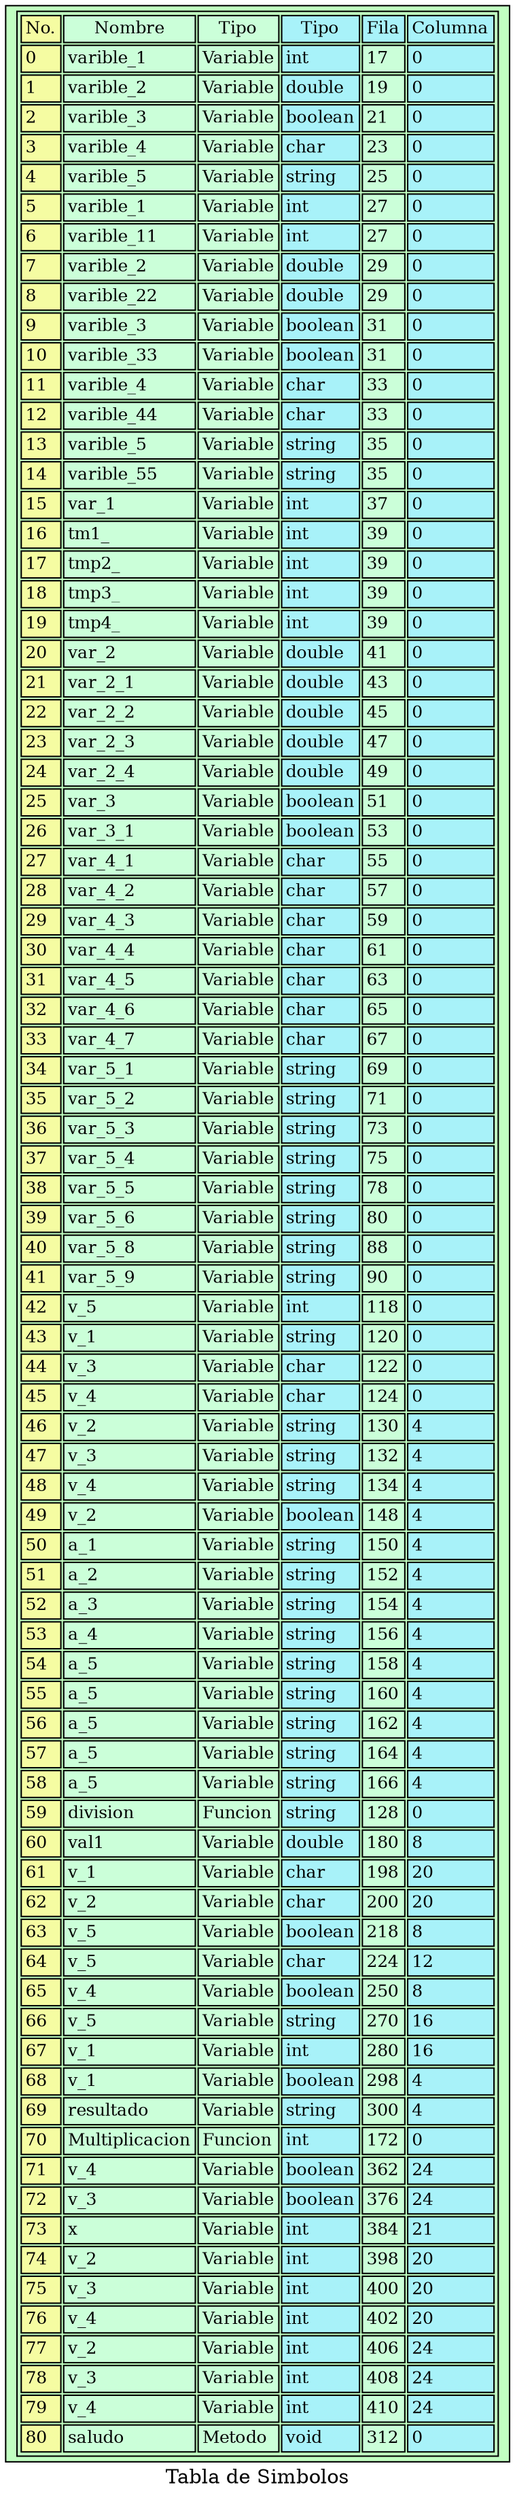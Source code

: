 digraph G {
graph[dpi = 200]
node[shape=box fontsize=12 fillcolor="darkseagreen1" style="filled"];
label="Tabla de Simbolos";
nodo [ label = <
<table border="1">
<tr>
<td align="text" bgcolor="#f5fca2">No.</td>
<td align="text" bgcolor="#cbffd9">Nombre</td>
<td align="text" bgcolor="#cbffd9">Tipo</td>
<td align="text" bgcolor="#a8f2f9">Tipo</td>
<td align="text" bgcolor="#a8f2f9">Fila</td>
<td align="text" bgcolor="#a8f2f9">Columna</td>
</tr><tr>
<td align="text" bgcolor="#f5fca2">0<br align="left"/></td><td align="text" bgcolor="#cbffd9">varible_1<br align="left"/></td><td align="text" bgcolor="#cbffd9">Variable<br align="left"/></td><td align="text" bgcolor="#a8f2f9">int<br align="left"/></td><td align="text" bgcolor="#cbffd9">17<br align="left"/></td><td align="text" bgcolor="#a8f2f9">0<br align="left"/></td></tr><tr>
<td align="text" bgcolor="#f5fca2">1<br align="left"/></td><td align="text" bgcolor="#cbffd9">varible_2<br align="left"/></td><td align="text" bgcolor="#cbffd9">Variable<br align="left"/></td><td align="text" bgcolor="#a8f2f9">double<br align="left"/></td><td align="text" bgcolor="#cbffd9">19<br align="left"/></td><td align="text" bgcolor="#a8f2f9">0<br align="left"/></td></tr><tr>
<td align="text" bgcolor="#f5fca2">2<br align="left"/></td><td align="text" bgcolor="#cbffd9">varible_3<br align="left"/></td><td align="text" bgcolor="#cbffd9">Variable<br align="left"/></td><td align="text" bgcolor="#a8f2f9">boolean<br align="left"/></td><td align="text" bgcolor="#cbffd9">21<br align="left"/></td><td align="text" bgcolor="#a8f2f9">0<br align="left"/></td></tr><tr>
<td align="text" bgcolor="#f5fca2">3<br align="left"/></td><td align="text" bgcolor="#cbffd9">varible_4<br align="left"/></td><td align="text" bgcolor="#cbffd9">Variable<br align="left"/></td><td align="text" bgcolor="#a8f2f9">char<br align="left"/></td><td align="text" bgcolor="#cbffd9">23<br align="left"/></td><td align="text" bgcolor="#a8f2f9">0<br align="left"/></td></tr><tr>
<td align="text" bgcolor="#f5fca2">4<br align="left"/></td><td align="text" bgcolor="#cbffd9">varible_5<br align="left"/></td><td align="text" bgcolor="#cbffd9">Variable<br align="left"/></td><td align="text" bgcolor="#a8f2f9">string<br align="left"/></td><td align="text" bgcolor="#cbffd9">25<br align="left"/></td><td align="text" bgcolor="#a8f2f9">0<br align="left"/></td></tr><tr>
<td align="text" bgcolor="#f5fca2">5<br align="left"/></td><td align="text" bgcolor="#cbffd9">varible_1<br align="left"/></td><td align="text" bgcolor="#cbffd9">Variable<br align="left"/></td><td align="text" bgcolor="#a8f2f9">int<br align="left"/></td><td align="text" bgcolor="#cbffd9">27<br align="left"/></td><td align="text" bgcolor="#a8f2f9">0<br align="left"/></td></tr><tr>
<td align="text" bgcolor="#f5fca2">6<br align="left"/></td><td align="text" bgcolor="#cbffd9">varible_11<br align="left"/></td><td align="text" bgcolor="#cbffd9">Variable<br align="left"/></td><td align="text" bgcolor="#a8f2f9">int<br align="left"/></td><td align="text" bgcolor="#cbffd9">27<br align="left"/></td><td align="text" bgcolor="#a8f2f9">0<br align="left"/></td></tr><tr>
<td align="text" bgcolor="#f5fca2">7<br align="left"/></td><td align="text" bgcolor="#cbffd9">varible_2<br align="left"/></td><td align="text" bgcolor="#cbffd9">Variable<br align="left"/></td><td align="text" bgcolor="#a8f2f9">double<br align="left"/></td><td align="text" bgcolor="#cbffd9">29<br align="left"/></td><td align="text" bgcolor="#a8f2f9">0<br align="left"/></td></tr><tr>
<td align="text" bgcolor="#f5fca2">8<br align="left"/></td><td align="text" bgcolor="#cbffd9">varible_22<br align="left"/></td><td align="text" bgcolor="#cbffd9">Variable<br align="left"/></td><td align="text" bgcolor="#a8f2f9">double<br align="left"/></td><td align="text" bgcolor="#cbffd9">29<br align="left"/></td><td align="text" bgcolor="#a8f2f9">0<br align="left"/></td></tr><tr>
<td align="text" bgcolor="#f5fca2">9<br align="left"/></td><td align="text" bgcolor="#cbffd9">varible_3<br align="left"/></td><td align="text" bgcolor="#cbffd9">Variable<br align="left"/></td><td align="text" bgcolor="#a8f2f9">boolean<br align="left"/></td><td align="text" bgcolor="#cbffd9">31<br align="left"/></td><td align="text" bgcolor="#a8f2f9">0<br align="left"/></td></tr><tr>
<td align="text" bgcolor="#f5fca2">10<br align="left"/></td><td align="text" bgcolor="#cbffd9">varible_33<br align="left"/></td><td align="text" bgcolor="#cbffd9">Variable<br align="left"/></td><td align="text" bgcolor="#a8f2f9">boolean<br align="left"/></td><td align="text" bgcolor="#cbffd9">31<br align="left"/></td><td align="text" bgcolor="#a8f2f9">0<br align="left"/></td></tr><tr>
<td align="text" bgcolor="#f5fca2">11<br align="left"/></td><td align="text" bgcolor="#cbffd9">varible_4<br align="left"/></td><td align="text" bgcolor="#cbffd9">Variable<br align="left"/></td><td align="text" bgcolor="#a8f2f9">char<br align="left"/></td><td align="text" bgcolor="#cbffd9">33<br align="left"/></td><td align="text" bgcolor="#a8f2f9">0<br align="left"/></td></tr><tr>
<td align="text" bgcolor="#f5fca2">12<br align="left"/></td><td align="text" bgcolor="#cbffd9">varible_44<br align="left"/></td><td align="text" bgcolor="#cbffd9">Variable<br align="left"/></td><td align="text" bgcolor="#a8f2f9">char<br align="left"/></td><td align="text" bgcolor="#cbffd9">33<br align="left"/></td><td align="text" bgcolor="#a8f2f9">0<br align="left"/></td></tr><tr>
<td align="text" bgcolor="#f5fca2">13<br align="left"/></td><td align="text" bgcolor="#cbffd9">varible_5<br align="left"/></td><td align="text" bgcolor="#cbffd9">Variable<br align="left"/></td><td align="text" bgcolor="#a8f2f9">string<br align="left"/></td><td align="text" bgcolor="#cbffd9">35<br align="left"/></td><td align="text" bgcolor="#a8f2f9">0<br align="left"/></td></tr><tr>
<td align="text" bgcolor="#f5fca2">14<br align="left"/></td><td align="text" bgcolor="#cbffd9">varible_55<br align="left"/></td><td align="text" bgcolor="#cbffd9">Variable<br align="left"/></td><td align="text" bgcolor="#a8f2f9">string<br align="left"/></td><td align="text" bgcolor="#cbffd9">35<br align="left"/></td><td align="text" bgcolor="#a8f2f9">0<br align="left"/></td></tr><tr>
<td align="text" bgcolor="#f5fca2">15<br align="left"/></td><td align="text" bgcolor="#cbffd9">var_1<br align="left"/></td><td align="text" bgcolor="#cbffd9">Variable<br align="left"/></td><td align="text" bgcolor="#a8f2f9">int<br align="left"/></td><td align="text" bgcolor="#cbffd9">37<br align="left"/></td><td align="text" bgcolor="#a8f2f9">0<br align="left"/></td></tr><tr>
<td align="text" bgcolor="#f5fca2">16<br align="left"/></td><td align="text" bgcolor="#cbffd9">tm1_<br align="left"/></td><td align="text" bgcolor="#cbffd9">Variable<br align="left"/></td><td align="text" bgcolor="#a8f2f9">int<br align="left"/></td><td align="text" bgcolor="#cbffd9">39<br align="left"/></td><td align="text" bgcolor="#a8f2f9">0<br align="left"/></td></tr><tr>
<td align="text" bgcolor="#f5fca2">17<br align="left"/></td><td align="text" bgcolor="#cbffd9">tmp2_<br align="left"/></td><td align="text" bgcolor="#cbffd9">Variable<br align="left"/></td><td align="text" bgcolor="#a8f2f9">int<br align="left"/></td><td align="text" bgcolor="#cbffd9">39<br align="left"/></td><td align="text" bgcolor="#a8f2f9">0<br align="left"/></td></tr><tr>
<td align="text" bgcolor="#f5fca2">18<br align="left"/></td><td align="text" bgcolor="#cbffd9">tmp3_<br align="left"/></td><td align="text" bgcolor="#cbffd9">Variable<br align="left"/></td><td align="text" bgcolor="#a8f2f9">int<br align="left"/></td><td align="text" bgcolor="#cbffd9">39<br align="left"/></td><td align="text" bgcolor="#a8f2f9">0<br align="left"/></td></tr><tr>
<td align="text" bgcolor="#f5fca2">19<br align="left"/></td><td align="text" bgcolor="#cbffd9">tmp4_<br align="left"/></td><td align="text" bgcolor="#cbffd9">Variable<br align="left"/></td><td align="text" bgcolor="#a8f2f9">int<br align="left"/></td><td align="text" bgcolor="#cbffd9">39<br align="left"/></td><td align="text" bgcolor="#a8f2f9">0<br align="left"/></td></tr><tr>
<td align="text" bgcolor="#f5fca2">20<br align="left"/></td><td align="text" bgcolor="#cbffd9">var_2<br align="left"/></td><td align="text" bgcolor="#cbffd9">Variable<br align="left"/></td><td align="text" bgcolor="#a8f2f9">double<br align="left"/></td><td align="text" bgcolor="#cbffd9">41<br align="left"/></td><td align="text" bgcolor="#a8f2f9">0<br align="left"/></td></tr><tr>
<td align="text" bgcolor="#f5fca2">21<br align="left"/></td><td align="text" bgcolor="#cbffd9">var_2_1<br align="left"/></td><td align="text" bgcolor="#cbffd9">Variable<br align="left"/></td><td align="text" bgcolor="#a8f2f9">double<br align="left"/></td><td align="text" bgcolor="#cbffd9">43<br align="left"/></td><td align="text" bgcolor="#a8f2f9">0<br align="left"/></td></tr><tr>
<td align="text" bgcolor="#f5fca2">22<br align="left"/></td><td align="text" bgcolor="#cbffd9">var_2_2<br align="left"/></td><td align="text" bgcolor="#cbffd9">Variable<br align="left"/></td><td align="text" bgcolor="#a8f2f9">double<br align="left"/></td><td align="text" bgcolor="#cbffd9">45<br align="left"/></td><td align="text" bgcolor="#a8f2f9">0<br align="left"/></td></tr><tr>
<td align="text" bgcolor="#f5fca2">23<br align="left"/></td><td align="text" bgcolor="#cbffd9">var_2_3<br align="left"/></td><td align="text" bgcolor="#cbffd9">Variable<br align="left"/></td><td align="text" bgcolor="#a8f2f9">double<br align="left"/></td><td align="text" bgcolor="#cbffd9">47<br align="left"/></td><td align="text" bgcolor="#a8f2f9">0<br align="left"/></td></tr><tr>
<td align="text" bgcolor="#f5fca2">24<br align="left"/></td><td align="text" bgcolor="#cbffd9">var_2_4<br align="left"/></td><td align="text" bgcolor="#cbffd9">Variable<br align="left"/></td><td align="text" bgcolor="#a8f2f9">double<br align="left"/></td><td align="text" bgcolor="#cbffd9">49<br align="left"/></td><td align="text" bgcolor="#a8f2f9">0<br align="left"/></td></tr><tr>
<td align="text" bgcolor="#f5fca2">25<br align="left"/></td><td align="text" bgcolor="#cbffd9">var_3<br align="left"/></td><td align="text" bgcolor="#cbffd9">Variable<br align="left"/></td><td align="text" bgcolor="#a8f2f9">boolean<br align="left"/></td><td align="text" bgcolor="#cbffd9">51<br align="left"/></td><td align="text" bgcolor="#a8f2f9">0<br align="left"/></td></tr><tr>
<td align="text" bgcolor="#f5fca2">26<br align="left"/></td><td align="text" bgcolor="#cbffd9">var_3_1<br align="left"/></td><td align="text" bgcolor="#cbffd9">Variable<br align="left"/></td><td align="text" bgcolor="#a8f2f9">boolean<br align="left"/></td><td align="text" bgcolor="#cbffd9">53<br align="left"/></td><td align="text" bgcolor="#a8f2f9">0<br align="left"/></td></tr><tr>
<td align="text" bgcolor="#f5fca2">27<br align="left"/></td><td align="text" bgcolor="#cbffd9">var_4_1<br align="left"/></td><td align="text" bgcolor="#cbffd9">Variable<br align="left"/></td><td align="text" bgcolor="#a8f2f9">char<br align="left"/></td><td align="text" bgcolor="#cbffd9">55<br align="left"/></td><td align="text" bgcolor="#a8f2f9">0<br align="left"/></td></tr><tr>
<td align="text" bgcolor="#f5fca2">28<br align="left"/></td><td align="text" bgcolor="#cbffd9">var_4_2<br align="left"/></td><td align="text" bgcolor="#cbffd9">Variable<br align="left"/></td><td align="text" bgcolor="#a8f2f9">char<br align="left"/></td><td align="text" bgcolor="#cbffd9">57<br align="left"/></td><td align="text" bgcolor="#a8f2f9">0<br align="left"/></td></tr><tr>
<td align="text" bgcolor="#f5fca2">29<br align="left"/></td><td align="text" bgcolor="#cbffd9">var_4_3<br align="left"/></td><td align="text" bgcolor="#cbffd9">Variable<br align="left"/></td><td align="text" bgcolor="#a8f2f9">char<br align="left"/></td><td align="text" bgcolor="#cbffd9">59<br align="left"/></td><td align="text" bgcolor="#a8f2f9">0<br align="left"/></td></tr><tr>
<td align="text" bgcolor="#f5fca2">30<br align="left"/></td><td align="text" bgcolor="#cbffd9">var_4_4<br align="left"/></td><td align="text" bgcolor="#cbffd9">Variable<br align="left"/></td><td align="text" bgcolor="#a8f2f9">char<br align="left"/></td><td align="text" bgcolor="#cbffd9">61<br align="left"/></td><td align="text" bgcolor="#a8f2f9">0<br align="left"/></td></tr><tr>
<td align="text" bgcolor="#f5fca2">31<br align="left"/></td><td align="text" bgcolor="#cbffd9">var_4_5<br align="left"/></td><td align="text" bgcolor="#cbffd9">Variable<br align="left"/></td><td align="text" bgcolor="#a8f2f9">char<br align="left"/></td><td align="text" bgcolor="#cbffd9">63<br align="left"/></td><td align="text" bgcolor="#a8f2f9">0<br align="left"/></td></tr><tr>
<td align="text" bgcolor="#f5fca2">32<br align="left"/></td><td align="text" bgcolor="#cbffd9">var_4_6<br align="left"/></td><td align="text" bgcolor="#cbffd9">Variable<br align="left"/></td><td align="text" bgcolor="#a8f2f9">char<br align="left"/></td><td align="text" bgcolor="#cbffd9">65<br align="left"/></td><td align="text" bgcolor="#a8f2f9">0<br align="left"/></td></tr><tr>
<td align="text" bgcolor="#f5fca2">33<br align="left"/></td><td align="text" bgcolor="#cbffd9">var_4_7<br align="left"/></td><td align="text" bgcolor="#cbffd9">Variable<br align="left"/></td><td align="text" bgcolor="#a8f2f9">char<br align="left"/></td><td align="text" bgcolor="#cbffd9">67<br align="left"/></td><td align="text" bgcolor="#a8f2f9">0<br align="left"/></td></tr><tr>
<td align="text" bgcolor="#f5fca2">34<br align="left"/></td><td align="text" bgcolor="#cbffd9">var_5_1<br align="left"/></td><td align="text" bgcolor="#cbffd9">Variable<br align="left"/></td><td align="text" bgcolor="#a8f2f9">string<br align="left"/></td><td align="text" bgcolor="#cbffd9">69<br align="left"/></td><td align="text" bgcolor="#a8f2f9">0<br align="left"/></td></tr><tr>
<td align="text" bgcolor="#f5fca2">35<br align="left"/></td><td align="text" bgcolor="#cbffd9">var_5_2<br align="left"/></td><td align="text" bgcolor="#cbffd9">Variable<br align="left"/></td><td align="text" bgcolor="#a8f2f9">string<br align="left"/></td><td align="text" bgcolor="#cbffd9">71<br align="left"/></td><td align="text" bgcolor="#a8f2f9">0<br align="left"/></td></tr><tr>
<td align="text" bgcolor="#f5fca2">36<br align="left"/></td><td align="text" bgcolor="#cbffd9">var_5_3<br align="left"/></td><td align="text" bgcolor="#cbffd9">Variable<br align="left"/></td><td align="text" bgcolor="#a8f2f9">string<br align="left"/></td><td align="text" bgcolor="#cbffd9">73<br align="left"/></td><td align="text" bgcolor="#a8f2f9">0<br align="left"/></td></tr><tr>
<td align="text" bgcolor="#f5fca2">37<br align="left"/></td><td align="text" bgcolor="#cbffd9">var_5_4<br align="left"/></td><td align="text" bgcolor="#cbffd9">Variable<br align="left"/></td><td align="text" bgcolor="#a8f2f9">string<br align="left"/></td><td align="text" bgcolor="#cbffd9">75<br align="left"/></td><td align="text" bgcolor="#a8f2f9">0<br align="left"/></td></tr><tr>
<td align="text" bgcolor="#f5fca2">38<br align="left"/></td><td align="text" bgcolor="#cbffd9">var_5_5<br align="left"/></td><td align="text" bgcolor="#cbffd9">Variable<br align="left"/></td><td align="text" bgcolor="#a8f2f9">string<br align="left"/></td><td align="text" bgcolor="#cbffd9">78<br align="left"/></td><td align="text" bgcolor="#a8f2f9">0<br align="left"/></td></tr><tr>
<td align="text" bgcolor="#f5fca2">39<br align="left"/></td><td align="text" bgcolor="#cbffd9">var_5_6<br align="left"/></td><td align="text" bgcolor="#cbffd9">Variable<br align="left"/></td><td align="text" bgcolor="#a8f2f9">string<br align="left"/></td><td align="text" bgcolor="#cbffd9">80<br align="left"/></td><td align="text" bgcolor="#a8f2f9">0<br align="left"/></td></tr><tr>
<td align="text" bgcolor="#f5fca2">40<br align="left"/></td><td align="text" bgcolor="#cbffd9">var_5_8<br align="left"/></td><td align="text" bgcolor="#cbffd9">Variable<br align="left"/></td><td align="text" bgcolor="#a8f2f9">string<br align="left"/></td><td align="text" bgcolor="#cbffd9">88<br align="left"/></td><td align="text" bgcolor="#a8f2f9">0<br align="left"/></td></tr><tr>
<td align="text" bgcolor="#f5fca2">41<br align="left"/></td><td align="text" bgcolor="#cbffd9">var_5_9<br align="left"/></td><td align="text" bgcolor="#cbffd9">Variable<br align="left"/></td><td align="text" bgcolor="#a8f2f9">string<br align="left"/></td><td align="text" bgcolor="#cbffd9">90<br align="left"/></td><td align="text" bgcolor="#a8f2f9">0<br align="left"/></td></tr><tr>
<td align="text" bgcolor="#f5fca2">42<br align="left"/></td><td align="text" bgcolor="#cbffd9">v_5<br align="left"/></td><td align="text" bgcolor="#cbffd9">Variable<br align="left"/></td><td align="text" bgcolor="#a8f2f9">int<br align="left"/></td><td align="text" bgcolor="#cbffd9">118<br align="left"/></td><td align="text" bgcolor="#a8f2f9">0<br align="left"/></td></tr><tr>
<td align="text" bgcolor="#f5fca2">43<br align="left"/></td><td align="text" bgcolor="#cbffd9">v_1<br align="left"/></td><td align="text" bgcolor="#cbffd9">Variable<br align="left"/></td><td align="text" bgcolor="#a8f2f9">string<br align="left"/></td><td align="text" bgcolor="#cbffd9">120<br align="left"/></td><td align="text" bgcolor="#a8f2f9">0<br align="left"/></td></tr><tr>
<td align="text" bgcolor="#f5fca2">44<br align="left"/></td><td align="text" bgcolor="#cbffd9">v_3<br align="left"/></td><td align="text" bgcolor="#cbffd9">Variable<br align="left"/></td><td align="text" bgcolor="#a8f2f9">char<br align="left"/></td><td align="text" bgcolor="#cbffd9">122<br align="left"/></td><td align="text" bgcolor="#a8f2f9">0<br align="left"/></td></tr><tr>
<td align="text" bgcolor="#f5fca2">45<br align="left"/></td><td align="text" bgcolor="#cbffd9">v_4<br align="left"/></td><td align="text" bgcolor="#cbffd9">Variable<br align="left"/></td><td align="text" bgcolor="#a8f2f9">char<br align="left"/></td><td align="text" bgcolor="#cbffd9">124<br align="left"/></td><td align="text" bgcolor="#a8f2f9">0<br align="left"/></td></tr><tr>
<td align="text" bgcolor="#f5fca2">46<br align="left"/></td><td align="text" bgcolor="#cbffd9">v_2<br align="left"/></td><td align="text" bgcolor="#cbffd9">Variable<br align="left"/></td><td align="text" bgcolor="#a8f2f9">string<br align="left"/></td><td align="text" bgcolor="#cbffd9">130<br align="left"/></td><td align="text" bgcolor="#a8f2f9">4<br align="left"/></td></tr><tr>
<td align="text" bgcolor="#f5fca2">47<br align="left"/></td><td align="text" bgcolor="#cbffd9">v_3<br align="left"/></td><td align="text" bgcolor="#cbffd9">Variable<br align="left"/></td><td align="text" bgcolor="#a8f2f9">string<br align="left"/></td><td align="text" bgcolor="#cbffd9">132<br align="left"/></td><td align="text" bgcolor="#a8f2f9">4<br align="left"/></td></tr><tr>
<td align="text" bgcolor="#f5fca2">48<br align="left"/></td><td align="text" bgcolor="#cbffd9">v_4<br align="left"/></td><td align="text" bgcolor="#cbffd9">Variable<br align="left"/></td><td align="text" bgcolor="#a8f2f9">string<br align="left"/></td><td align="text" bgcolor="#cbffd9">134<br align="left"/></td><td align="text" bgcolor="#a8f2f9">4<br align="left"/></td></tr><tr>
<td align="text" bgcolor="#f5fca2">49<br align="left"/></td><td align="text" bgcolor="#cbffd9">v_2<br align="left"/></td><td align="text" bgcolor="#cbffd9">Variable<br align="left"/></td><td align="text" bgcolor="#a8f2f9">boolean<br align="left"/></td><td align="text" bgcolor="#cbffd9">148<br align="left"/></td><td align="text" bgcolor="#a8f2f9">4<br align="left"/></td></tr><tr>
<td align="text" bgcolor="#f5fca2">50<br align="left"/></td><td align="text" bgcolor="#cbffd9">a_1<br align="left"/></td><td align="text" bgcolor="#cbffd9">Variable<br align="left"/></td><td align="text" bgcolor="#a8f2f9">string<br align="left"/></td><td align="text" bgcolor="#cbffd9">150<br align="left"/></td><td align="text" bgcolor="#a8f2f9">4<br align="left"/></td></tr><tr>
<td align="text" bgcolor="#f5fca2">51<br align="left"/></td><td align="text" bgcolor="#cbffd9">a_2<br align="left"/></td><td align="text" bgcolor="#cbffd9">Variable<br align="left"/></td><td align="text" bgcolor="#a8f2f9">string<br align="left"/></td><td align="text" bgcolor="#cbffd9">152<br align="left"/></td><td align="text" bgcolor="#a8f2f9">4<br align="left"/></td></tr><tr>
<td align="text" bgcolor="#f5fca2">52<br align="left"/></td><td align="text" bgcolor="#cbffd9">a_3<br align="left"/></td><td align="text" bgcolor="#cbffd9">Variable<br align="left"/></td><td align="text" bgcolor="#a8f2f9">string<br align="left"/></td><td align="text" bgcolor="#cbffd9">154<br align="left"/></td><td align="text" bgcolor="#a8f2f9">4<br align="left"/></td></tr><tr>
<td align="text" bgcolor="#f5fca2">53<br align="left"/></td><td align="text" bgcolor="#cbffd9">a_4<br align="left"/></td><td align="text" bgcolor="#cbffd9">Variable<br align="left"/></td><td align="text" bgcolor="#a8f2f9">string<br align="left"/></td><td align="text" bgcolor="#cbffd9">156<br align="left"/></td><td align="text" bgcolor="#a8f2f9">4<br align="left"/></td></tr><tr>
<td align="text" bgcolor="#f5fca2">54<br align="left"/></td><td align="text" bgcolor="#cbffd9">a_5<br align="left"/></td><td align="text" bgcolor="#cbffd9">Variable<br align="left"/></td><td align="text" bgcolor="#a8f2f9">string<br align="left"/></td><td align="text" bgcolor="#cbffd9">158<br align="left"/></td><td align="text" bgcolor="#a8f2f9">4<br align="left"/></td></tr><tr>
<td align="text" bgcolor="#f5fca2">55<br align="left"/></td><td align="text" bgcolor="#cbffd9">a_5<br align="left"/></td><td align="text" bgcolor="#cbffd9">Variable<br align="left"/></td><td align="text" bgcolor="#a8f2f9">string<br align="left"/></td><td align="text" bgcolor="#cbffd9">160<br align="left"/></td><td align="text" bgcolor="#a8f2f9">4<br align="left"/></td></tr><tr>
<td align="text" bgcolor="#f5fca2">56<br align="left"/></td><td align="text" bgcolor="#cbffd9">a_5<br align="left"/></td><td align="text" bgcolor="#cbffd9">Variable<br align="left"/></td><td align="text" bgcolor="#a8f2f9">string<br align="left"/></td><td align="text" bgcolor="#cbffd9">162<br align="left"/></td><td align="text" bgcolor="#a8f2f9">4<br align="left"/></td></tr><tr>
<td align="text" bgcolor="#f5fca2">57<br align="left"/></td><td align="text" bgcolor="#cbffd9">a_5<br align="left"/></td><td align="text" bgcolor="#cbffd9">Variable<br align="left"/></td><td align="text" bgcolor="#a8f2f9">string<br align="left"/></td><td align="text" bgcolor="#cbffd9">164<br align="left"/></td><td align="text" bgcolor="#a8f2f9">4<br align="left"/></td></tr><tr>
<td align="text" bgcolor="#f5fca2">58<br align="left"/></td><td align="text" bgcolor="#cbffd9">a_5<br align="left"/></td><td align="text" bgcolor="#cbffd9">Variable<br align="left"/></td><td align="text" bgcolor="#a8f2f9">string<br align="left"/></td><td align="text" bgcolor="#cbffd9">166<br align="left"/></td><td align="text" bgcolor="#a8f2f9">4<br align="left"/></td></tr><tr>
<td align="text" bgcolor="#f5fca2">59<br align="left"/></td><td align="text" bgcolor="#cbffd9">division<br align="left"/></td><td align="text" bgcolor="#cbffd9">Funcion<br align="left"/></td><td align="text" bgcolor="#a8f2f9">string<br align="left"/></td><td align="text" bgcolor="#cbffd9">128<br align="left"/></td><td align="text" bgcolor="#a8f2f9">0<br align="left"/></td></tr><tr>
<td align="text" bgcolor="#f5fca2">60<br align="left"/></td><td align="text" bgcolor="#cbffd9">val1<br align="left"/></td><td align="text" bgcolor="#cbffd9">Variable<br align="left"/></td><td align="text" bgcolor="#a8f2f9">double<br align="left"/></td><td align="text" bgcolor="#cbffd9">180<br align="left"/></td><td align="text" bgcolor="#a8f2f9">8<br align="left"/></td></tr><tr>
<td align="text" bgcolor="#f5fca2">61<br align="left"/></td><td align="text" bgcolor="#cbffd9">v_1<br align="left"/></td><td align="text" bgcolor="#cbffd9">Variable<br align="left"/></td><td align="text" bgcolor="#a8f2f9">char<br align="left"/></td><td align="text" bgcolor="#cbffd9">198<br align="left"/></td><td align="text" bgcolor="#a8f2f9">20<br align="left"/></td></tr><tr>
<td align="text" bgcolor="#f5fca2">62<br align="left"/></td><td align="text" bgcolor="#cbffd9">v_2<br align="left"/></td><td align="text" bgcolor="#cbffd9">Variable<br align="left"/></td><td align="text" bgcolor="#a8f2f9">char<br align="left"/></td><td align="text" bgcolor="#cbffd9">200<br align="left"/></td><td align="text" bgcolor="#a8f2f9">20<br align="left"/></td></tr><tr>
<td align="text" bgcolor="#f5fca2">63<br align="left"/></td><td align="text" bgcolor="#cbffd9">v_5<br align="left"/></td><td align="text" bgcolor="#cbffd9">Variable<br align="left"/></td><td align="text" bgcolor="#a8f2f9">boolean<br align="left"/></td><td align="text" bgcolor="#cbffd9">218<br align="left"/></td><td align="text" bgcolor="#a8f2f9">8<br align="left"/></td></tr><tr>
<td align="text" bgcolor="#f5fca2">64<br align="left"/></td><td align="text" bgcolor="#cbffd9">v_5<br align="left"/></td><td align="text" bgcolor="#cbffd9">Variable<br align="left"/></td><td align="text" bgcolor="#a8f2f9">char<br align="left"/></td><td align="text" bgcolor="#cbffd9">224<br align="left"/></td><td align="text" bgcolor="#a8f2f9">12<br align="left"/></td></tr><tr>
<td align="text" bgcolor="#f5fca2">65<br align="left"/></td><td align="text" bgcolor="#cbffd9">v_4<br align="left"/></td><td align="text" bgcolor="#cbffd9">Variable<br align="left"/></td><td align="text" bgcolor="#a8f2f9">boolean<br align="left"/></td><td align="text" bgcolor="#cbffd9">250<br align="left"/></td><td align="text" bgcolor="#a8f2f9">8<br align="left"/></td></tr><tr>
<td align="text" bgcolor="#f5fca2">66<br align="left"/></td><td align="text" bgcolor="#cbffd9">v_5<br align="left"/></td><td align="text" bgcolor="#cbffd9">Variable<br align="left"/></td><td align="text" bgcolor="#a8f2f9">string<br align="left"/></td><td align="text" bgcolor="#cbffd9">270<br align="left"/></td><td align="text" bgcolor="#a8f2f9">16<br align="left"/></td></tr><tr>
<td align="text" bgcolor="#f5fca2">67<br align="left"/></td><td align="text" bgcolor="#cbffd9">v_1<br align="left"/></td><td align="text" bgcolor="#cbffd9">Variable<br align="left"/></td><td align="text" bgcolor="#a8f2f9">int<br align="left"/></td><td align="text" bgcolor="#cbffd9">280<br align="left"/></td><td align="text" bgcolor="#a8f2f9">16<br align="left"/></td></tr><tr>
<td align="text" bgcolor="#f5fca2">68<br align="left"/></td><td align="text" bgcolor="#cbffd9">v_1<br align="left"/></td><td align="text" bgcolor="#cbffd9">Variable<br align="left"/></td><td align="text" bgcolor="#a8f2f9">boolean<br align="left"/></td><td align="text" bgcolor="#cbffd9">298<br align="left"/></td><td align="text" bgcolor="#a8f2f9">4<br align="left"/></td></tr><tr>
<td align="text" bgcolor="#f5fca2">69<br align="left"/></td><td align="text" bgcolor="#cbffd9">resultado<br align="left"/></td><td align="text" bgcolor="#cbffd9">Variable<br align="left"/></td><td align="text" bgcolor="#a8f2f9">string<br align="left"/></td><td align="text" bgcolor="#cbffd9">300<br align="left"/></td><td align="text" bgcolor="#a8f2f9">4<br align="left"/></td></tr><tr>
<td align="text" bgcolor="#f5fca2">70<br align="left"/></td><td align="text" bgcolor="#cbffd9">Multiplicacion<br align="left"/></td><td align="text" bgcolor="#cbffd9">Funcion<br align="left"/></td><td align="text" bgcolor="#a8f2f9">int<br align="left"/></td><td align="text" bgcolor="#cbffd9">172<br align="left"/></td><td align="text" bgcolor="#a8f2f9">0<br align="left"/></td></tr><tr>
<td align="text" bgcolor="#f5fca2">71<br align="left"/></td><td align="text" bgcolor="#cbffd9">v_4<br align="left"/></td><td align="text" bgcolor="#cbffd9">Variable<br align="left"/></td><td align="text" bgcolor="#a8f2f9">boolean<br align="left"/></td><td align="text" bgcolor="#cbffd9">362<br align="left"/></td><td align="text" bgcolor="#a8f2f9">24<br align="left"/></td></tr><tr>
<td align="text" bgcolor="#f5fca2">72<br align="left"/></td><td align="text" bgcolor="#cbffd9">v_3<br align="left"/></td><td align="text" bgcolor="#cbffd9">Variable<br align="left"/></td><td align="text" bgcolor="#a8f2f9">boolean<br align="left"/></td><td align="text" bgcolor="#cbffd9">376<br align="left"/></td><td align="text" bgcolor="#a8f2f9">24<br align="left"/></td></tr><tr>
<td align="text" bgcolor="#f5fca2">73<br align="left"/></td><td align="text" bgcolor="#cbffd9">x<br align="left"/></td><td align="text" bgcolor="#cbffd9">Variable<br align="left"/></td><td align="text" bgcolor="#a8f2f9">int<br align="left"/></td><td align="text" bgcolor="#cbffd9">384<br align="left"/></td><td align="text" bgcolor="#a8f2f9">21<br align="left"/></td></tr><tr>
<td align="text" bgcolor="#f5fca2">74<br align="left"/></td><td align="text" bgcolor="#cbffd9">v_2<br align="left"/></td><td align="text" bgcolor="#cbffd9">Variable<br align="left"/></td><td align="text" bgcolor="#a8f2f9">int<br align="left"/></td><td align="text" bgcolor="#cbffd9">398<br align="left"/></td><td align="text" bgcolor="#a8f2f9">20<br align="left"/></td></tr><tr>
<td align="text" bgcolor="#f5fca2">75<br align="left"/></td><td align="text" bgcolor="#cbffd9">v_3<br align="left"/></td><td align="text" bgcolor="#cbffd9">Variable<br align="left"/></td><td align="text" bgcolor="#a8f2f9">int<br align="left"/></td><td align="text" bgcolor="#cbffd9">400<br align="left"/></td><td align="text" bgcolor="#a8f2f9">20<br align="left"/></td></tr><tr>
<td align="text" bgcolor="#f5fca2">76<br align="left"/></td><td align="text" bgcolor="#cbffd9">v_4<br align="left"/></td><td align="text" bgcolor="#cbffd9">Variable<br align="left"/></td><td align="text" bgcolor="#a8f2f9">int<br align="left"/></td><td align="text" bgcolor="#cbffd9">402<br align="left"/></td><td align="text" bgcolor="#a8f2f9">20<br align="left"/></td></tr><tr>
<td align="text" bgcolor="#f5fca2">77<br align="left"/></td><td align="text" bgcolor="#cbffd9">v_2<br align="left"/></td><td align="text" bgcolor="#cbffd9">Variable<br align="left"/></td><td align="text" bgcolor="#a8f2f9">int<br align="left"/></td><td align="text" bgcolor="#cbffd9">406<br align="left"/></td><td align="text" bgcolor="#a8f2f9">24<br align="left"/></td></tr><tr>
<td align="text" bgcolor="#f5fca2">78<br align="left"/></td><td align="text" bgcolor="#cbffd9">v_3<br align="left"/></td><td align="text" bgcolor="#cbffd9">Variable<br align="left"/></td><td align="text" bgcolor="#a8f2f9">int<br align="left"/></td><td align="text" bgcolor="#cbffd9">408<br align="left"/></td><td align="text" bgcolor="#a8f2f9">24<br align="left"/></td></tr><tr>
<td align="text" bgcolor="#f5fca2">79<br align="left"/></td><td align="text" bgcolor="#cbffd9">v_4<br align="left"/></td><td align="text" bgcolor="#cbffd9">Variable<br align="left"/></td><td align="text" bgcolor="#a8f2f9">int<br align="left"/></td><td align="text" bgcolor="#cbffd9">410<br align="left"/></td><td align="text" bgcolor="#a8f2f9">24<br align="left"/></td></tr><tr>
<td align="text" bgcolor="#f5fca2">80<br align="left"/></td><td align="text" bgcolor="#cbffd9">saludo<br align="left"/></td><td align="text" bgcolor="#cbffd9">Metodo<br align="left"/></td><td align="text" bgcolor="#a8f2f9">void<br align="left"/></td><td align="text" bgcolor="#cbffd9">312<br align="left"/></td><td align="text" bgcolor="#a8f2f9">0<br align="left"/></td></tr>
</table>
>
]
}
